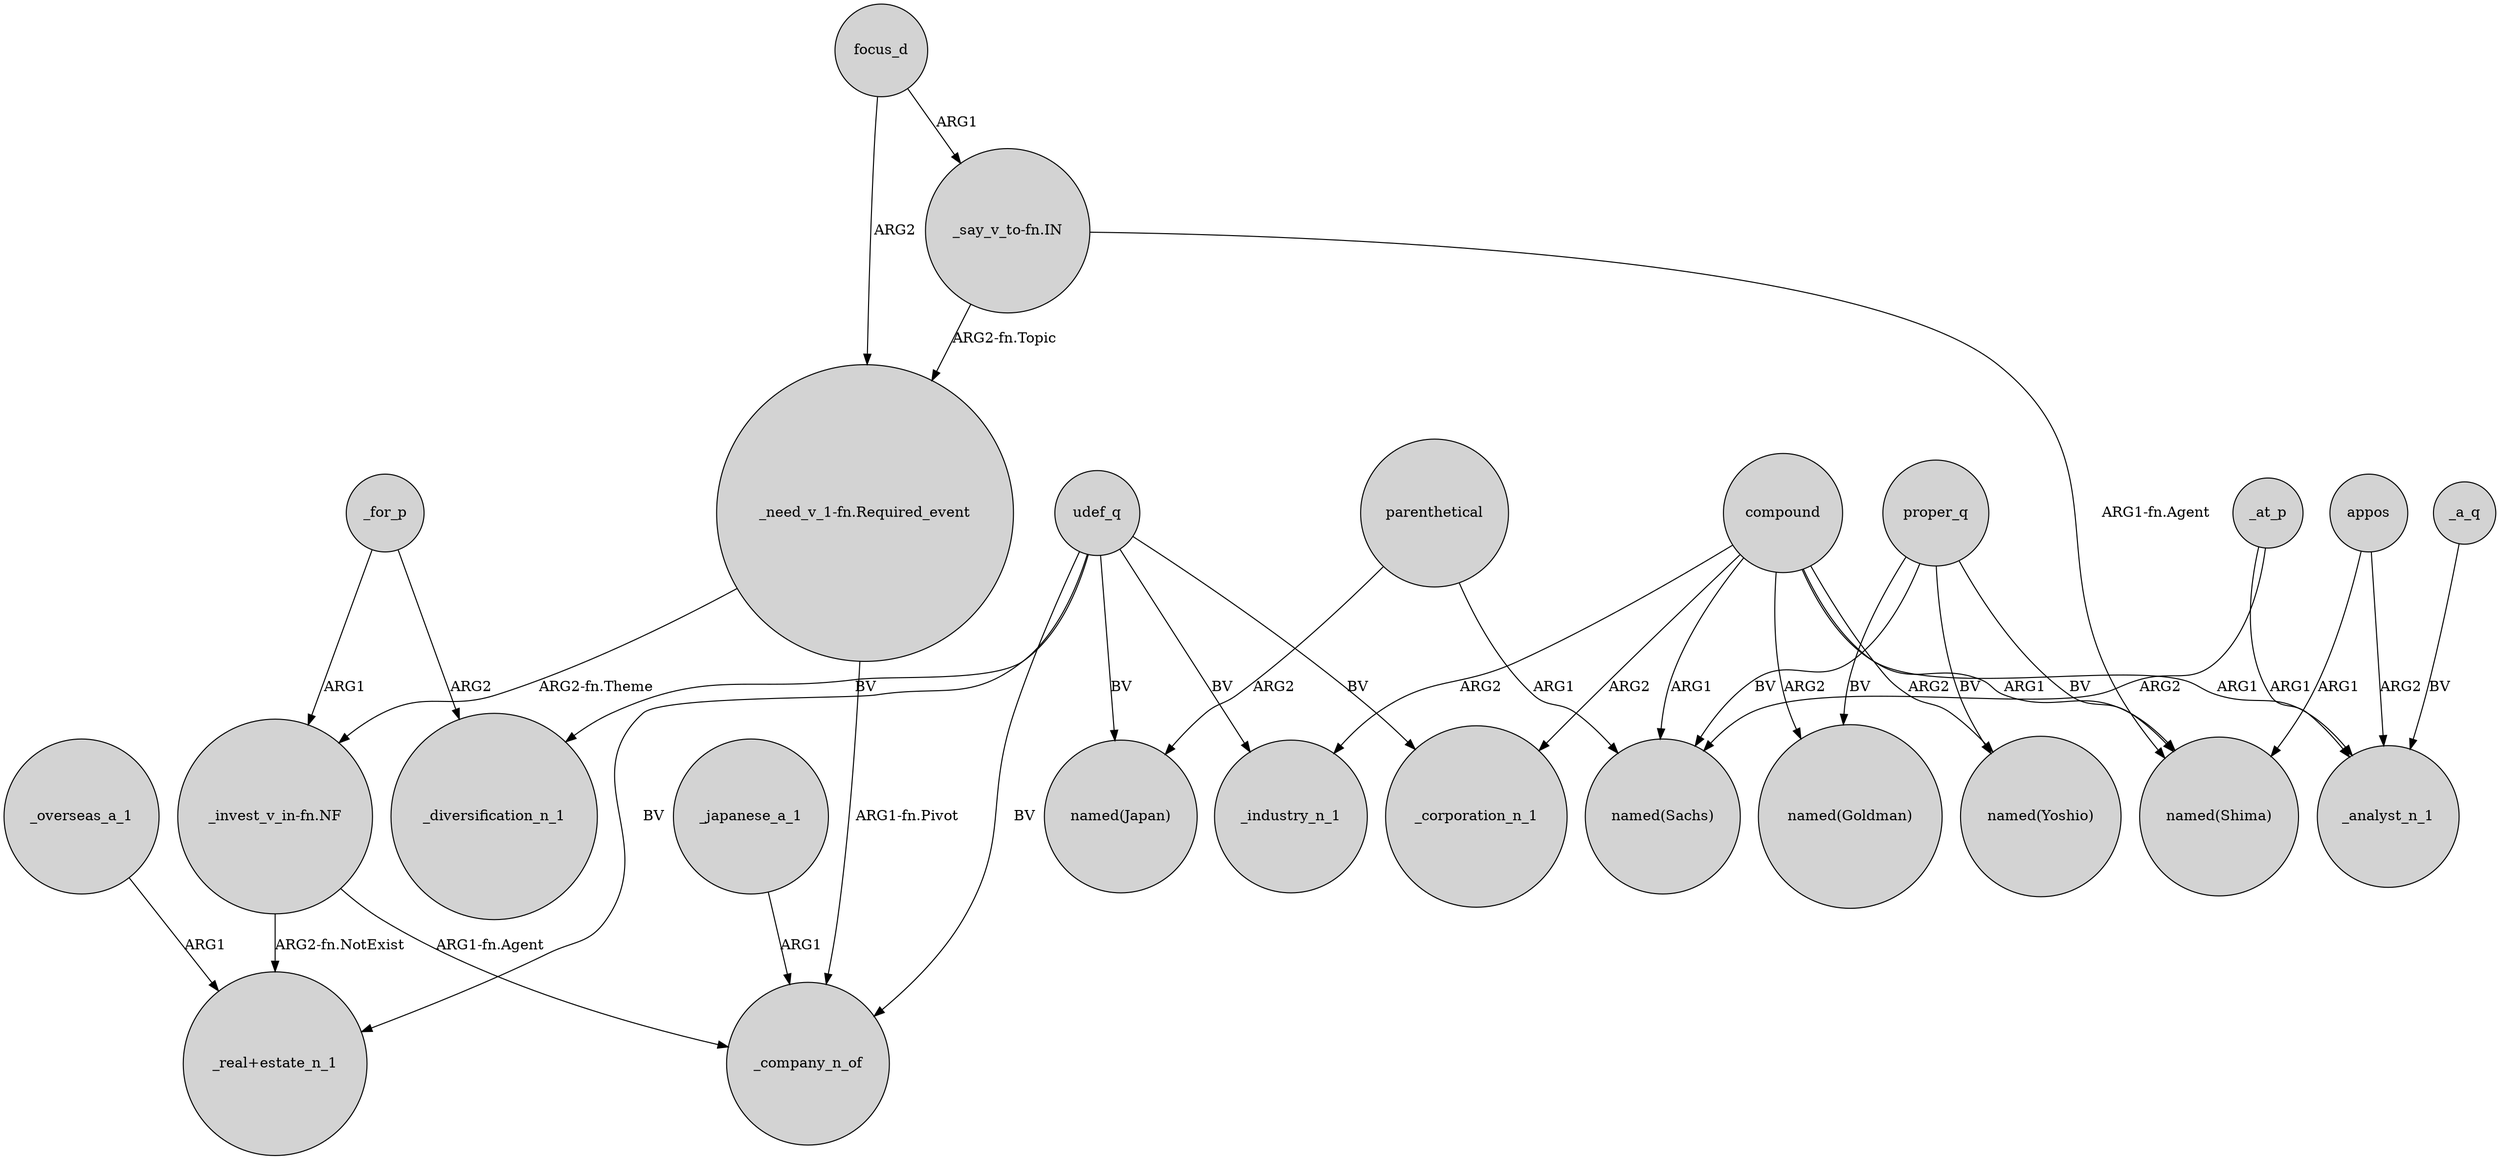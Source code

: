 digraph {
	node [shape=circle style=filled]
	udef_q -> _diversification_n_1 [label=BV]
	proper_q -> "named(Shima)" [label=BV]
	proper_q -> "named(Yoshio)" [label=BV]
	_overseas_a_1 -> "_real+estate_n_1" [label=ARG1]
	_at_p -> "named(Sachs)" [label=ARG2]
	compound -> "named(Sachs)" [label=ARG1]
	compound -> _corporation_n_1 [label=ARG2]
	"_invest_v_in-fn.NF" -> "_real+estate_n_1" [label="ARG2-fn.NotExist"]
	focus_d -> "_need_v_1-fn.Required_event" [label=ARG2]
	appos -> "named(Shima)" [label=ARG1]
	proper_q -> "named(Goldman)" [label=BV]
	_at_p -> _analyst_n_1 [label=ARG1]
	udef_q -> _corporation_n_1 [label=BV]
	_japanese_a_1 -> _company_n_of [label=ARG1]
	appos -> _analyst_n_1 [label=ARG2]
	compound -> _industry_n_1 [label=ARG2]
	udef_q -> "named(Japan)" [label=BV]
	compound -> "named(Goldman)" [label=ARG2]
	"_invest_v_in-fn.NF" -> _company_n_of [label="ARG1-fn.Agent"]
	udef_q -> "_real+estate_n_1" [label=BV]
	"_say_v_to-fn.IN" -> "_need_v_1-fn.Required_event" [label="ARG2-fn.Topic"]
	compound -> "named(Shima)" [label=ARG1]
	parenthetical -> "named(Sachs)" [label=ARG1]
	"_need_v_1-fn.Required_event" -> "_invest_v_in-fn.NF" [label="ARG2-fn.Theme"]
	"_say_v_to-fn.IN" -> "named(Shima)" [label="ARG1-fn.Agent"]
	_for_p -> _diversification_n_1 [label=ARG2]
	proper_q -> "named(Sachs)" [label=BV]
	compound -> "named(Yoshio)" [label=ARG2]
	_a_q -> _analyst_n_1 [label=BV]
	_for_p -> "_invest_v_in-fn.NF" [label=ARG1]
	udef_q -> _company_n_of [label=BV]
	"_need_v_1-fn.Required_event" -> _company_n_of [label="ARG1-fn.Pivot"]
	udef_q -> _industry_n_1 [label=BV]
	parenthetical -> "named(Japan)" [label=ARG2]
	focus_d -> "_say_v_to-fn.IN" [label=ARG1]
	compound -> _analyst_n_1 [label=ARG1]
}
